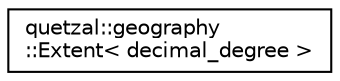 digraph "Graphical Class Hierarchy"
{
 // LATEX_PDF_SIZE
  edge [fontname="Helvetica",fontsize="10",labelfontname="Helvetica",labelfontsize="10"];
  node [fontname="Helvetica",fontsize="10",shape=record];
  rankdir="LR";
  Node0 [label="quetzal::geography\l::Extent\< decimal_degree \>",height=0.2,width=0.4,color="black", fillcolor="white", style="filled",URL="$classquetzal_1_1geography_1_1_extent.html",tooltip=" "];
}

